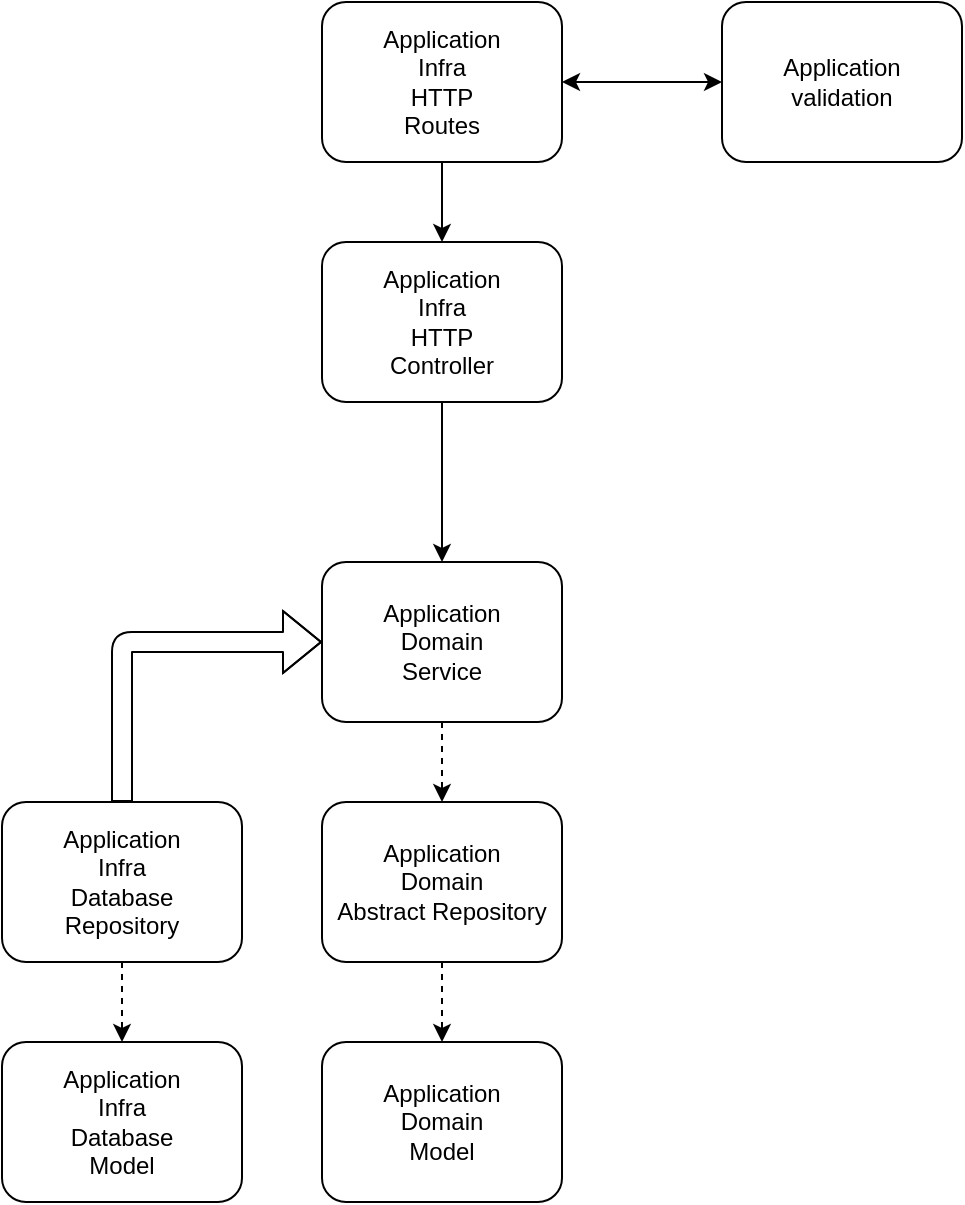 <mxfile>
    <diagram id="S5khD7_nR5a9QklAk1xk" name="Page-1">
        <mxGraphModel dx="1061" dy="553" grid="1" gridSize="10" guides="1" tooltips="1" connect="1" arrows="1" fold="1" page="1" pageScale="1" pageWidth="850" pageHeight="1100" math="0" shadow="0">
            <root>
                <mxCell id="0"/>
                <mxCell id="1" parent="0"/>
                <mxCell id="2" value="Application &lt;br&gt;Domain &lt;br&gt;Model" style="rounded=1;whiteSpace=wrap;html=1;" vertex="1" parent="1">
                    <mxGeometry x="360" y="840" width="120" height="80" as="geometry"/>
                </mxCell>
                <mxCell id="11" value="" style="edgeStyle=none;html=1;dashed=1;" edge="1" parent="1" source="3" target="2">
                    <mxGeometry relative="1" as="geometry"/>
                </mxCell>
                <mxCell id="3" value="Application &lt;br&gt;Domain &lt;br&gt;Abstract Repository" style="rounded=1;whiteSpace=wrap;html=1;" vertex="1" parent="1">
                    <mxGeometry x="360" y="720" width="120" height="80" as="geometry"/>
                </mxCell>
                <mxCell id="10" value="" style="edgeStyle=none;html=1;dashed=1;" edge="1" parent="1" source="4" target="3">
                    <mxGeometry relative="1" as="geometry"/>
                </mxCell>
                <mxCell id="4" value="Application &lt;br&gt;Domain &lt;br&gt;Service" style="rounded=1;whiteSpace=wrap;html=1;" vertex="1" parent="1">
                    <mxGeometry x="360" y="600" width="120" height="80" as="geometry"/>
                </mxCell>
                <mxCell id="13" value="" style="edgeStyle=none;html=1;startArrow=none;startFill=0;" edge="1" parent="1" source="7" target="4">
                    <mxGeometry relative="1" as="geometry"/>
                </mxCell>
                <mxCell id="7" value="Application&lt;br&gt;Infra&lt;br&gt;HTTP&lt;br&gt;Controller" style="rounded=1;whiteSpace=wrap;html=1;" vertex="1" parent="1">
                    <mxGeometry x="360" y="440" width="120" height="80" as="geometry"/>
                </mxCell>
                <mxCell id="9" value="" style="edgeStyle=none;html=1;" edge="1" parent="1" source="8" target="7">
                    <mxGeometry relative="1" as="geometry"/>
                </mxCell>
                <mxCell id="19" value="" style="edgeStyle=none;html=1;startArrow=classic;startFill=1;endArrow=classic;endFill=1;" edge="1" parent="1" source="8" target="18">
                    <mxGeometry relative="1" as="geometry"/>
                </mxCell>
                <mxCell id="8" value="Application&lt;br&gt;Infra&lt;br&gt;HTTP&lt;br&gt;Routes" style="rounded=1;whiteSpace=wrap;html=1;" vertex="1" parent="1">
                    <mxGeometry x="360" y="320" width="120" height="80" as="geometry"/>
                </mxCell>
                <mxCell id="16" value="" style="edgeStyle=none;html=1;dashed=1;startArrow=none;startFill=0;" edge="1" parent="1" source="14" target="15">
                    <mxGeometry relative="1" as="geometry"/>
                </mxCell>
                <mxCell id="17" style="edgeStyle=none;html=1;entryX=0;entryY=0.5;entryDx=0;entryDy=0;startArrow=none;startFill=0;shape=flexArrow;endArrow=block;endFill=0;" edge="1" parent="1" source="14" target="4">
                    <mxGeometry relative="1" as="geometry">
                        <Array as="points">
                            <mxPoint x="260" y="640"/>
                        </Array>
                    </mxGeometry>
                </mxCell>
                <mxCell id="14" value="Application &lt;br&gt;Infra&lt;br&gt;Database&lt;br&gt;Repository" style="rounded=1;whiteSpace=wrap;html=1;" vertex="1" parent="1">
                    <mxGeometry x="200" y="720" width="120" height="80" as="geometry"/>
                </mxCell>
                <mxCell id="15" value="Application &lt;br&gt;Infra&lt;br&gt;Database&lt;br&gt;Model" style="rounded=1;whiteSpace=wrap;html=1;" vertex="1" parent="1">
                    <mxGeometry x="200" y="840" width="120" height="80" as="geometry"/>
                </mxCell>
                <mxCell id="18" value="Application&lt;br&gt;validation" style="whiteSpace=wrap;html=1;rounded=1;" vertex="1" parent="1">
                    <mxGeometry x="560" y="320" width="120" height="80" as="geometry"/>
                </mxCell>
            </root>
        </mxGraphModel>
    </diagram>
</mxfile>